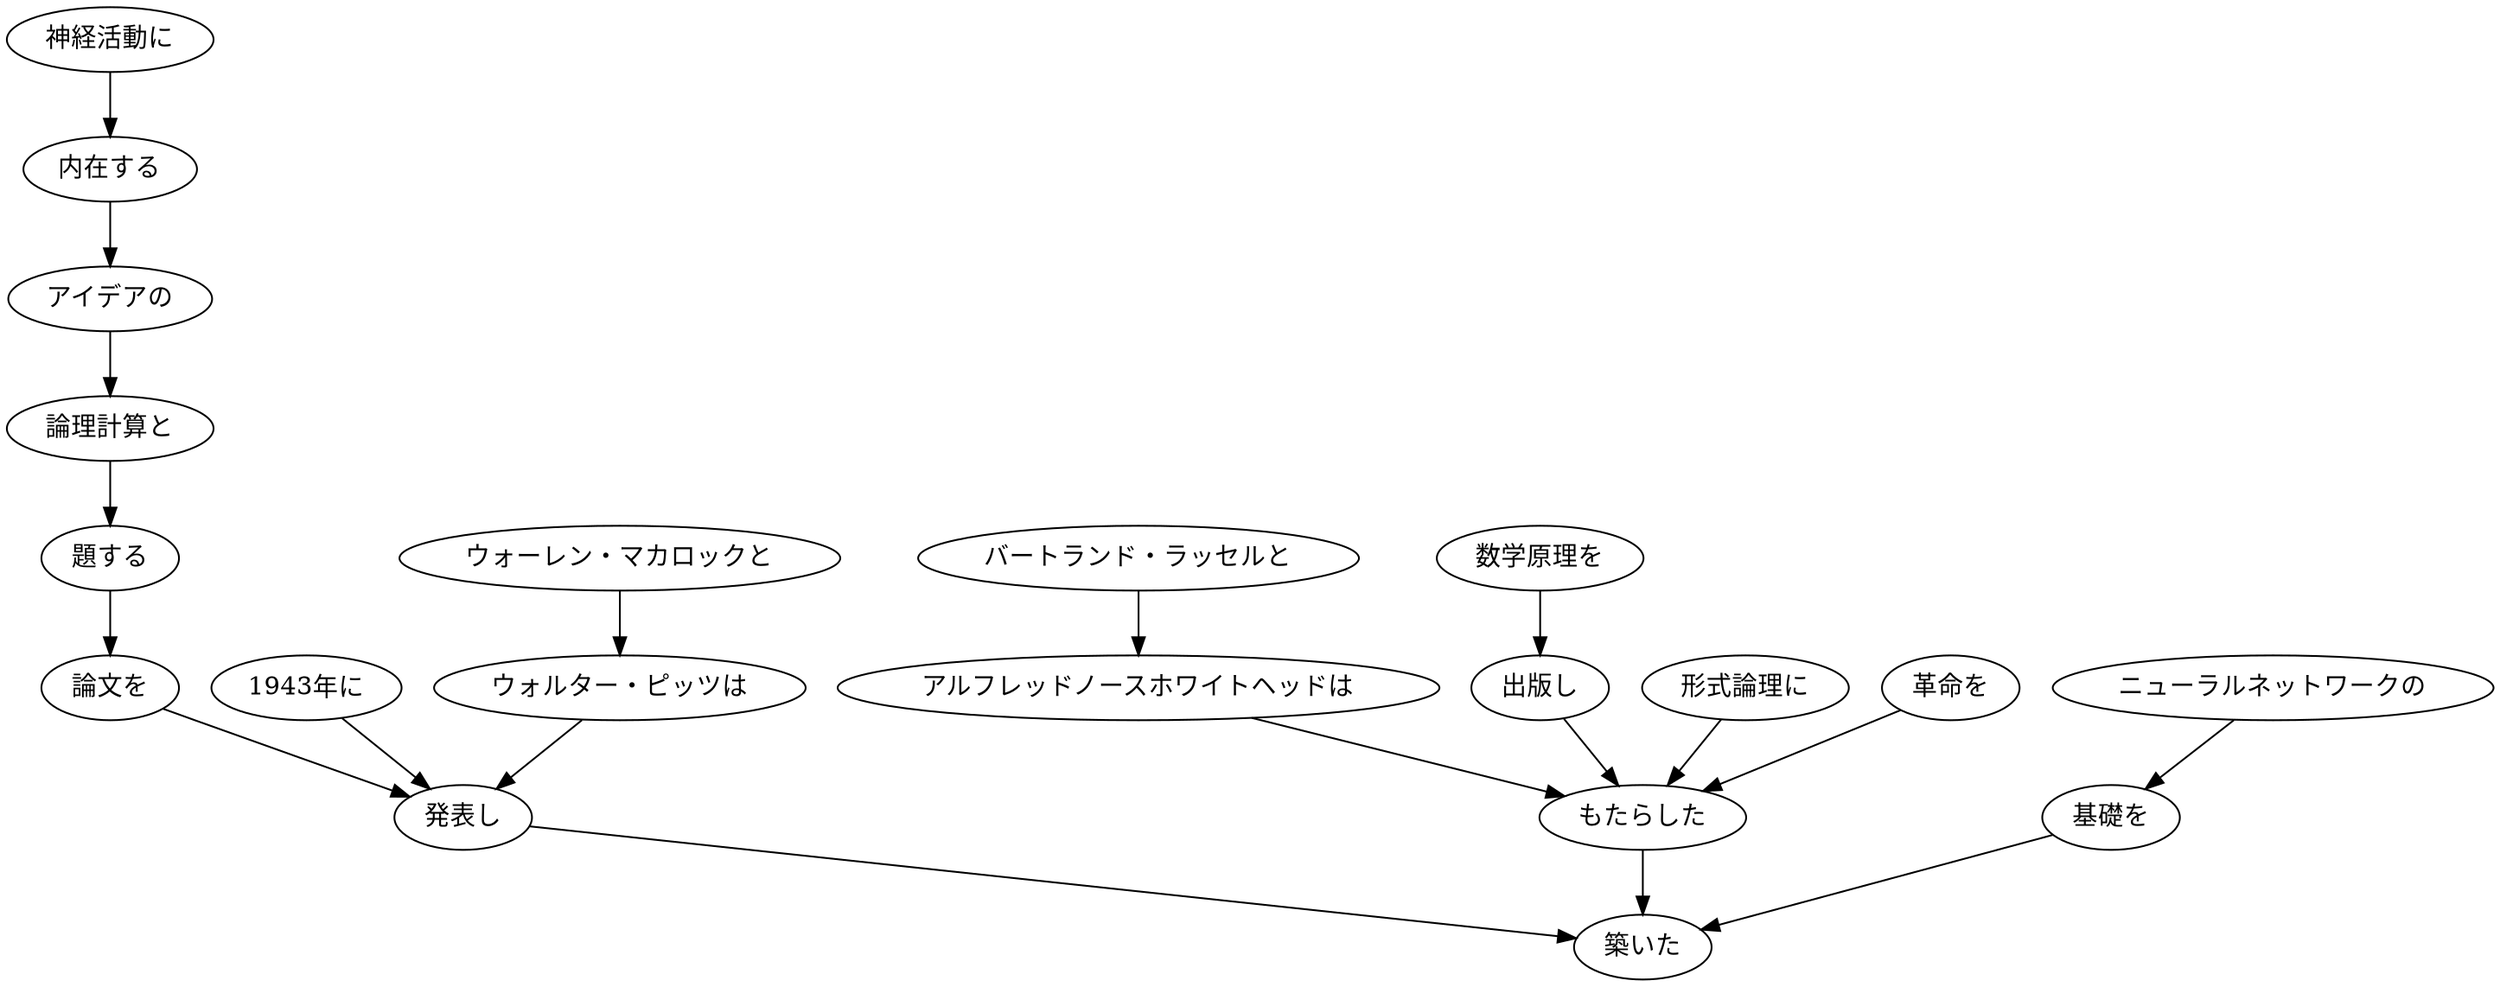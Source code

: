 // ans44
digraph {
	0 [label="バートランド・ラッセルと"]
	1 [label="アルフレッドノースホワイトヘッドは"]
	0 -> 1
	1 [label="アルフレッドノースホワイトヘッドは"]
	6 [label="もたらした"]
	1 -> 6
	2 [label="数学原理を"]
	3 [label="出版し"]
	2 -> 3
	3 [label="出版し"]
	6 [label="もたらした"]
	3 -> 6
	4 [label="形式論理に"]
	6 [label="もたらした"]
	4 -> 6
	5 [label="革命を"]
	6 [label="もたらした"]
	5 -> 6
	6 [label="もたらした"]
	19 [label="築いた"]
	6 -> 19
	7 [label="ウォーレン・マカロックと"]
	8 [label="ウォルター・ピッツは"]
	7 -> 8
	8 [label="ウォルター・ピッツは"]
	16 [label="発表し"]
	8 -> 16
	9 [label="神経活動に"]
	10 [label="内在する"]
	9 -> 10
	10 [label="内在する"]
	11 [label="アイデアの"]
	10 -> 11
	11 [label="アイデアの"]
	12 [label="論理計算と"]
	11 -> 12
	12 [label="論理計算と"]
	13 [label="題する"]
	12 -> 13
	13 [label="題する"]
	14 [label="論文を"]
	13 -> 14
	14 [label="論文を"]
	16 [label="発表し"]
	14 -> 16
	15 [label="1943年に"]
	16 [label="発表し"]
	15 -> 16
	16 [label="発表し"]
	19 [label="築いた"]
	16 -> 19
	17 [label="ニューラルネットワークの"]
	18 [label="基礎を"]
	17 -> 18
	18 [label="基礎を"]
	19 [label="築いた"]
	18 -> 19
}
